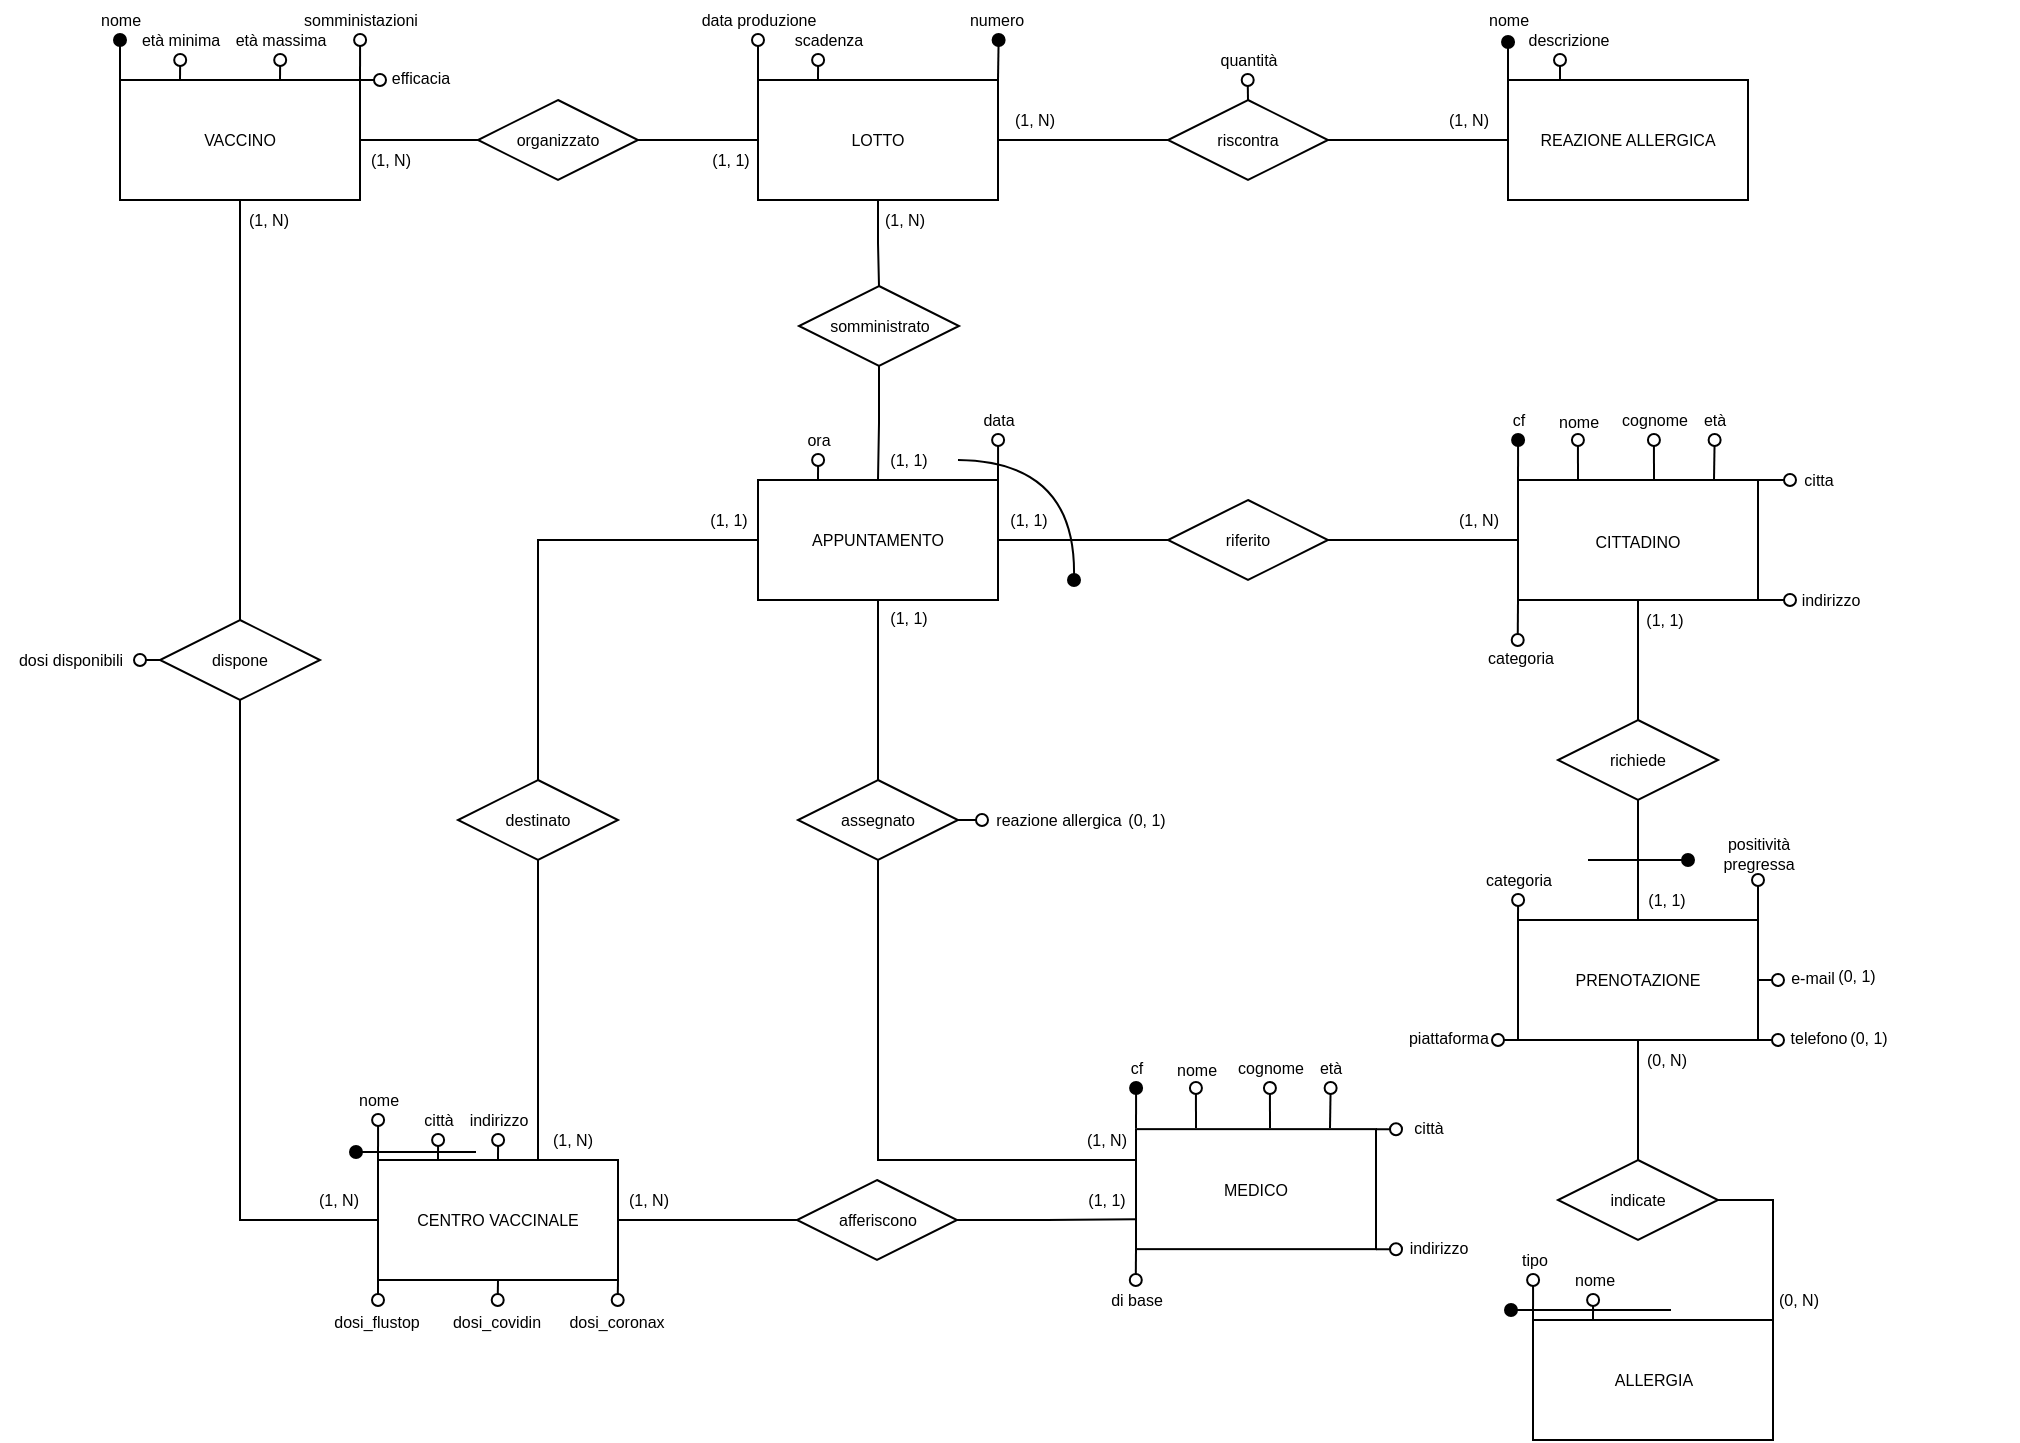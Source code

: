 <mxfile version="14.6.13" type="device"><diagram id="PNQN9vuJl9_ZLc1ytmeI" name="Page-1"><mxGraphModel dx="1284" dy="322" grid="1" gridSize="10" guides="1" tooltips="1" connect="1" arrows="1" fold="1" page="1" pageScale="1" pageWidth="850" pageHeight="1100" math="0" shadow="0"><root><mxCell id="0"/><mxCell id="1" parent="0"/><mxCell id="hqawdTsJayd_oZ4ZYW08-12" style="edgeStyle=orthogonalEdgeStyle;rounded=0;orthogonalLoop=1;jettySize=auto;html=1;exitX=1;exitY=0.5;exitDx=0;exitDy=0;entryX=0;entryY=0.75;entryDx=0;entryDy=0;fontSize=8;endArrow=none;endFill=0;" parent="1" source="o7nWna8klHZdk99mOdJz-3" target="hqawdTsJayd_oZ4ZYW08-10" edge="1"><mxGeometry relative="1" as="geometry"/></mxCell><mxCell id="o7nWna8klHZdk99mOdJz-3" value="afferiscono" style="rhombus;whiteSpace=wrap;html=1;fontSize=8;" parent="1" vertex="1"><mxGeometry x="129.5" y="710" width="80" height="40" as="geometry"/></mxCell><mxCell id="o7nWna8klHZdk99mOdJz-8" style="edgeStyle=orthogonalEdgeStyle;rounded=0;orthogonalLoop=1;jettySize=auto;html=1;exitX=1;exitY=0.5;exitDx=0;exitDy=0;entryX=0;entryY=0.5;entryDx=0;entryDy=0;endArrow=none;endFill=0;" parent="1" source="tKfBkLTaQ_D8_wfKuV5w-47" target="o7nWna8klHZdk99mOdJz-3" edge="1"><mxGeometry x="-150" y="120" as="geometry"/></mxCell><mxCell id="76dktcttCmMmpiMVXnl8-23" style="edgeStyle=orthogonalEdgeStyle;rounded=0;orthogonalLoop=1;jettySize=auto;html=1;exitX=0.5;exitY=1;exitDx=0;exitDy=0;fontSize=8;endArrow=none;endFill=0;entryX=0.5;entryY=0;entryDx=0;entryDy=0;" parent="1" source="tKfBkLTaQ_D8_wfKuV5w-148" target="tKfBkLTaQ_D8_wfKuV5w-86" edge="1"><mxGeometry relative="1" as="geometry"><mxPoint x="169.207" y="360" as="targetPoint"/></mxGeometry></mxCell><mxCell id="tKfBkLTaQ_D8_wfKuV5w-148" value="somministrato" style="rhombus;whiteSpace=wrap;html=1;fontSize=8;" parent="1" vertex="1"><mxGeometry x="130.5" y="263" width="80" height="40" as="geometry"/></mxCell><mxCell id="o7nWna8klHZdk99mOdJz-14" style="edgeStyle=orthogonalEdgeStyle;rounded=0;orthogonalLoop=1;jettySize=auto;html=1;exitX=0.5;exitY=0;exitDx=0;exitDy=0;entryX=0;entryY=0.5;entryDx=0;entryDy=0;fontSize=8;endArrow=none;endFill=0;" parent="1" source="o7nWna8klHZdk99mOdJz-13" target="tKfBkLTaQ_D8_wfKuV5w-86" edge="1"><mxGeometry x="-90" y="120" as="geometry"/></mxCell><mxCell id="o7nWna8klHZdk99mOdJz-13" value="destinato" style="rhombus;whiteSpace=wrap;html=1;fontSize=8;" parent="1" vertex="1"><mxGeometry x="-40" y="510" width="80" height="40" as="geometry"/></mxCell><mxCell id="hqawdTsJayd_oZ4ZYW08-24" style="edgeStyle=orthogonalEdgeStyle;rounded=0;orthogonalLoop=1;jettySize=auto;html=1;exitX=0.5;exitY=1;exitDx=0;exitDy=0;fontSize=8;endArrow=none;endFill=0;" parent="1" source="hqawdTsJayd_oZ4ZYW08-23" edge="1"><mxGeometry relative="1" as="geometry"><mxPoint x="370" y="700" as="targetPoint"/><Array as="points"><mxPoint x="170" y="700"/></Array></mxGeometry></mxCell><mxCell id="hqawdTsJayd_oZ4ZYW08-25" style="edgeStyle=orthogonalEdgeStyle;rounded=0;orthogonalLoop=1;jettySize=auto;html=1;exitX=0.5;exitY=0;exitDx=0;exitDy=0;fontSize=8;endArrow=none;endFill=0;entryX=0.5;entryY=1;entryDx=0;entryDy=0;" parent="1" source="hqawdTsJayd_oZ4ZYW08-23" target="tKfBkLTaQ_D8_wfKuV5w-86" edge="1"><mxGeometry relative="1" as="geometry"><mxPoint x="212" y="590" as="targetPoint"/></mxGeometry></mxCell><mxCell id="qskiyY22Qom6RSsr9F_2-23" style="edgeStyle=orthogonalEdgeStyle;rounded=0;orthogonalLoop=1;jettySize=auto;html=1;exitX=1;exitY=0;exitDx=0;exitDy=0;fontSize=8;endArrow=oval;endFill=0;" parent="1" source="tKfBkLTaQ_D8_wfKuV5w-1" edge="1"><mxGeometry relative="1" as="geometry"><mxPoint x="626" y="360.143" as="targetPoint"/></mxGeometry></mxCell><mxCell id="qskiyY22Qom6RSsr9F_2-25" style="edgeStyle=orthogonalEdgeStyle;rounded=0;orthogonalLoop=1;jettySize=auto;html=1;exitX=1;exitY=1;exitDx=0;exitDy=0;fontSize=8;endArrow=oval;endFill=0;" parent="1" source="tKfBkLTaQ_D8_wfKuV5w-1" edge="1"><mxGeometry relative="1" as="geometry"><mxPoint x="626" y="420.143" as="targetPoint"/></mxGeometry></mxCell><mxCell id="qskiyY22Qom6RSsr9F_2-26" value="indirizzo" style="text;html=1;align=center;verticalAlign=middle;resizable=0;points=[];autosize=1;strokeColor=none;fontSize=8;" parent="1" vertex="1"><mxGeometry x="626" y="410" width="40" height="20" as="geometry"/></mxCell><mxCell id="FYBb2Ja0XoZLDasm5dmp-3" style="edgeStyle=orthogonalEdgeStyle;rounded=0;orthogonalLoop=1;jettySize=auto;html=1;exitX=1;exitY=0;exitDx=0;exitDy=0;fontSize=8;endArrow=oval;endFill=0;" parent="1" source="tKfBkLTaQ_D8_wfKuV5w-55" edge="1"><mxGeometry relative="1" as="geometry"><mxPoint x="610" y="560" as="targetPoint"/></mxGeometry></mxCell><mxCell id="FYBb2Ja0XoZLDasm5dmp-5" value="(1, 1)" style="text;html=1;align=center;verticalAlign=middle;resizable=0;points=[];autosize=1;strokeColor=none;fontSize=8;" parent="1" vertex="1"><mxGeometry x="170" y="419" width="30" height="20" as="geometry"/></mxCell><mxCell id="76dktcttCmMmpiMVXnl8-19" style="edgeStyle=orthogonalEdgeStyle;rounded=0;orthogonalLoop=1;jettySize=auto;html=1;exitX=0.75;exitY=0;exitDx=0;exitDy=0;fontSize=8;endArrow=none;endFill=0;entryX=0.5;entryY=1;entryDx=0;entryDy=0;" parent="1" edge="1"><mxGeometry relative="1" as="geometry"><mxPoint x="2.274e-13" y="550" as="targetPoint"/><mxPoint x="2.274e-13" y="700" as="sourcePoint"/></mxGeometry></mxCell><mxCell id="o7nWna8klHZdk99mOdJz-52" value="(1, N)" style="text;html=1;align=center;verticalAlign=middle;resizable=0;points=[];autosize=1;strokeColor=none;fontSize=8;" parent="1" vertex="1"><mxGeometry x="163" y="220" width="40" height="20" as="geometry"/></mxCell><mxCell id="76dktcttCmMmpiMVXnl8-30" value="(1, 1)" style="text;html=1;align=center;verticalAlign=middle;resizable=0;points=[];autosize=1;strokeColor=none;fontSize=8;" parent="1" vertex="1"><mxGeometry x="81" y="190" width="30" height="20" as="geometry"/></mxCell><mxCell id="76dktcttCmMmpiMVXnl8-37" style="edgeStyle=orthogonalEdgeStyle;rounded=0;orthogonalLoop=1;jettySize=auto;html=1;exitX=0;exitY=0.5;exitDx=0;exitDy=0;fontSize=8;endArrow=oval;endFill=0;" parent="1" source="76dktcttCmMmpiMVXnl8-31" edge="1"><mxGeometry relative="1" as="geometry"><mxPoint x="-199.0" y="450" as="targetPoint"/></mxGeometry></mxCell><mxCell id="76dktcttCmMmpiMVXnl8-31" value="dispone" style="rhombus;whiteSpace=wrap;html=1;fontSize=8;" parent="1" vertex="1"><mxGeometry x="-189" y="430" width="80" height="40" as="geometry"/></mxCell><mxCell id="76dktcttCmMmpiMVXnl8-32" style="edgeStyle=orthogonalEdgeStyle;rounded=0;orthogonalLoop=1;jettySize=auto;html=1;exitX=0;exitY=0.5;exitDx=0;exitDy=0;entryX=0.5;entryY=1;entryDx=0;entryDy=0;fontSize=8;endArrow=none;endFill=0;" parent="1" source="tKfBkLTaQ_D8_wfKuV5w-47" target="76dktcttCmMmpiMVXnl8-31" edge="1"><mxGeometry relative="1" as="geometry"/></mxCell><mxCell id="76dktcttCmMmpiMVXnl8-33" style="edgeStyle=orthogonalEdgeStyle;rounded=0;orthogonalLoop=1;jettySize=auto;html=1;exitX=0.5;exitY=1;exitDx=0;exitDy=0;entryX=0.5;entryY=0;entryDx=0;entryDy=0;fontSize=8;endArrow=none;endFill=0;" parent="1" source="tKfBkLTaQ_D8_wfKuV5w-24" target="76dktcttCmMmpiMVXnl8-31" edge="1"><mxGeometry relative="1" as="geometry"/></mxCell><mxCell id="76dktcttCmMmpiMVXnl8-38" value="dosi disponibili" style="text;html=1;align=center;verticalAlign=middle;resizable=0;points=[];autosize=1;strokeColor=none;fontSize=8;" parent="1" vertex="1"><mxGeometry x="-269" y="440" width="70" height="20" as="geometry"/></mxCell><mxCell id="76dktcttCmMmpiMVXnl8-40" style="edgeStyle=orthogonalEdgeStyle;rounded=0;orthogonalLoop=1;jettySize=auto;html=1;exitX=1;exitY=0;exitDx=0;exitDy=0;fontSize=8;endArrow=oval;endFill=1;" parent="1" source="tKfBkLTaQ_D8_wfKuV5w-37" edge="1"><mxGeometry relative="1" as="geometry"><mxPoint x="230.31" y="140" as="targetPoint"/></mxGeometry></mxCell><mxCell id="tKfBkLTaQ_D8_wfKuV5w-92" value="" style="group" parent="1" vertex="1" connectable="0"><mxGeometry x="95" y="320" width="135" height="100" as="geometry"/></mxCell><mxCell id="tKfBkLTaQ_D8_wfKuV5w-89" style="edgeStyle=orthogonalEdgeStyle;rounded=0;orthogonalLoop=1;jettySize=auto;html=1;exitX=0.25;exitY=0;exitDx=0;exitDy=0;fontSize=8;endArrow=oval;endFill=0;" parent="tKfBkLTaQ_D8_wfKuV5w-92" source="tKfBkLTaQ_D8_wfKuV5w-86" edge="1"><mxGeometry relative="1" as="geometry"><mxPoint x="45.048" y="30" as="targetPoint"/></mxGeometry></mxCell><mxCell id="tKfBkLTaQ_D8_wfKuV5w-86" value="APPUNTAMENTO" style="whiteSpace=wrap;html=1;fontSize=8;" parent="tKfBkLTaQ_D8_wfKuV5w-92" vertex="1"><mxGeometry x="15" y="40" width="120" height="60" as="geometry"/></mxCell><mxCell id="tKfBkLTaQ_D8_wfKuV5w-90" value="ora" style="text;html=1;align=center;verticalAlign=middle;resizable=0;points=[];autosize=1;strokeColor=none;fontSize=8;" parent="tKfBkLTaQ_D8_wfKuV5w-92" vertex="1"><mxGeometry x="30" y="10" width="30" height="20" as="geometry"/></mxCell><mxCell id="o7nWna8klHZdk99mOdJz-51" value="(1, 1)" style="text;html=1;align=center;verticalAlign=middle;resizable=0;points=[];autosize=1;strokeColor=none;fontSize=8;" parent="tKfBkLTaQ_D8_wfKuV5w-92" vertex="1"><mxGeometry x="75" y="20" width="30" height="20" as="geometry"/></mxCell><mxCell id="o7nWna8klHZdk99mOdJz-50" value="(1, 1)" style="text;html=1;align=center;verticalAlign=middle;resizable=0;points=[];autosize=1;strokeColor=none;fontSize=8;" parent="tKfBkLTaQ_D8_wfKuV5w-92" vertex="1"><mxGeometry x="-15" y="50" width="30" height="20" as="geometry"/></mxCell><mxCell id="ueJ-CtHPMffEbMlsAUJK-15" value="(1, 1)" style="text;html=1;align=center;verticalAlign=middle;resizable=0;points=[];autosize=1;strokeColor=none;fontSize=8;" parent="1" vertex="1"><mxGeometry x="230" y="370" width="30" height="20" as="geometry"/></mxCell><mxCell id="ueJ-CtHPMffEbMlsAUJK-13" style="edgeStyle=orthogonalEdgeStyle;rounded=0;orthogonalLoop=1;jettySize=auto;html=1;exitX=0;exitY=0.5;exitDx=0;exitDy=0;entryX=1;entryY=0.5;entryDx=0;entryDy=0;fontSize=8;endArrow=none;endFill=0;" parent="1" source="ueJ-CtHPMffEbMlsAUJK-12" target="tKfBkLTaQ_D8_wfKuV5w-86" edge="1"><mxGeometry x="250" y="320" as="geometry"/></mxCell><mxCell id="tKfBkLTaQ_D8_wfKuV5w-87" style="edgeStyle=orthogonalEdgeStyle;rounded=0;orthogonalLoop=1;jettySize=auto;html=1;exitX=0;exitY=0;exitDx=0;exitDy=0;fontSize=8;endArrow=oval;endFill=0;" parent="1" edge="1"><mxGeometry x="250" y="320" as="geometry"><mxPoint x="230.048" y="340" as="targetPoint"/><mxPoint x="230" y="360" as="sourcePoint"/></mxGeometry></mxCell><mxCell id="tKfBkLTaQ_D8_wfKuV5w-88" value="data" style="text;html=1;align=center;verticalAlign=middle;resizable=0;points=[];autosize=1;strokeColor=none;fontSize=8;" parent="1" vertex="1"><mxGeometry x="215" y="320" width="30" height="20" as="geometry"/></mxCell><mxCell id="hqawdTsJayd_oZ4ZYW08-34" value="" style="endArrow=oval;html=1;fontSize=8;edgeStyle=orthogonalEdgeStyle;curved=1;endFill=1;" parent="1" edge="1"><mxGeometry x="250" y="320" width="50" height="50" as="geometry"><mxPoint x="210" y="350" as="sourcePoint"/><mxPoint x="268" y="410" as="targetPoint"/></mxGeometry></mxCell><mxCell id="tKfBkLTaQ_D8_wfKuV5w-85" value="" style="group" parent="1" vertex="1" connectable="0"><mxGeometry x="390" y="550" width="350" height="270" as="geometry"/></mxCell><mxCell id="tKfBkLTaQ_D8_wfKuV5w-64" style="edgeStyle=orthogonalEdgeStyle;rounded=0;orthogonalLoop=1;jettySize=auto;html=1;exitX=0;exitY=0;exitDx=0;exitDy=0;fontSize=8;endArrow=oval;endFill=0;" parent="tKfBkLTaQ_D8_wfKuV5w-85" source="tKfBkLTaQ_D8_wfKuV5w-55" edge="1"><mxGeometry relative="1" as="geometry"><mxPoint x="100.048" y="20" as="targetPoint"/></mxGeometry></mxCell><mxCell id="tKfBkLTaQ_D8_wfKuV5w-55" value="PRENOTAZIONE" style="whiteSpace=wrap;html=1;fontSize=8;" parent="tKfBkLTaQ_D8_wfKuV5w-85" vertex="1"><mxGeometry x="100" y="30" width="120" height="60" as="geometry"/></mxCell><mxCell id="tKfBkLTaQ_D8_wfKuV5w-65" value="categoria" style="text;html=1;align=center;verticalAlign=middle;resizable=0;points=[];autosize=1;strokeColor=none;fontSize=8;" parent="tKfBkLTaQ_D8_wfKuV5w-85" vertex="1"><mxGeometry x="75" width="50" height="20" as="geometry"/></mxCell><mxCell id="o7nWna8klHZdk99mOdJz-44" value="(0, N)" style="text;html=1;align=center;verticalAlign=middle;resizable=0;points=[];autosize=1;strokeColor=none;fontSize=8;" parent="tKfBkLTaQ_D8_wfKuV5w-85" vertex="1"><mxGeometry x="154" y="90" width="40" height="20" as="geometry"/></mxCell><mxCell id="tKfBkLTaQ_D8_wfKuV5w-135" value="(1, 1)" style="text;html=1;align=center;verticalAlign=middle;resizable=0;points=[];autosize=1;strokeColor=none;fontSize=8;" parent="tKfBkLTaQ_D8_wfKuV5w-85" vertex="1"><mxGeometry x="159" y="10" width="30" height="20" as="geometry"/></mxCell><mxCell id="nry2d5g6yjReDA9xDOgQ-3" value="" style="endArrow=oval;html=1;endFill=1;" parent="tKfBkLTaQ_D8_wfKuV5w-85" edge="1"><mxGeometry width="50" height="50" relative="1" as="geometry"><mxPoint x="135" as="sourcePoint"/><mxPoint x="185" as="targetPoint"/></mxGeometry></mxCell><mxCell id="o7nWna8klHZdk99mOdJz-25" value="indicate" style="rhombus;whiteSpace=wrap;html=1;fontSize=8;" parent="tKfBkLTaQ_D8_wfKuV5w-85" vertex="1"><mxGeometry x="120" y="150" width="80" height="40" as="geometry"/></mxCell><mxCell id="o7nWna8klHZdk99mOdJz-27" style="edgeStyle=orthogonalEdgeStyle;rounded=0;orthogonalLoop=1;jettySize=auto;html=1;exitX=0.5;exitY=0;exitDx=0;exitDy=0;entryX=0.5;entryY=1;entryDx=0;entryDy=0;fontSize=8;endArrow=none;endFill=0;" parent="tKfBkLTaQ_D8_wfKuV5w-85" source="o7nWna8klHZdk99mOdJz-25" target="tKfBkLTaQ_D8_wfKuV5w-55" edge="1"><mxGeometry x="-561" y="-430" as="geometry"/></mxCell><mxCell id="ueJ-CtHPMffEbMlsAUJK-19" value="" style="group" parent="tKfBkLTaQ_D8_wfKuV5w-85" vertex="1" connectable="0"><mxGeometry x="92.5" y="190" width="135" height="100" as="geometry"/></mxCell><mxCell id="tKfBkLTaQ_D8_wfKuV5w-83" value="" style="group" parent="ueJ-CtHPMffEbMlsAUJK-19" vertex="1" connectable="0"><mxGeometry width="135" height="100" as="geometry"/></mxCell><mxCell id="tKfBkLTaQ_D8_wfKuV5w-79" style="edgeStyle=orthogonalEdgeStyle;rounded=0;orthogonalLoop=1;jettySize=auto;html=1;exitX=0;exitY=0;exitDx=0;exitDy=0;fontSize=8;endArrow=oval;endFill=0;" parent="tKfBkLTaQ_D8_wfKuV5w-83" source="tKfBkLTaQ_D8_wfKuV5w-77" edge="1"><mxGeometry relative="1" as="geometry"><mxPoint x="15.048" y="20" as="targetPoint"/></mxGeometry></mxCell><mxCell id="tKfBkLTaQ_D8_wfKuV5w-81" style="edgeStyle=orthogonalEdgeStyle;rounded=0;orthogonalLoop=1;jettySize=auto;html=1;exitX=0.25;exitY=0;exitDx=0;exitDy=0;fontSize=8;endArrow=oval;endFill=0;" parent="tKfBkLTaQ_D8_wfKuV5w-83" source="tKfBkLTaQ_D8_wfKuV5w-77" edge="1"><mxGeometry relative="1" as="geometry"><mxPoint x="45.048" y="30" as="targetPoint"/></mxGeometry></mxCell><mxCell id="tKfBkLTaQ_D8_wfKuV5w-77" value="ALLERGIA" style="whiteSpace=wrap;html=1;fontSize=8;" parent="tKfBkLTaQ_D8_wfKuV5w-83" vertex="1"><mxGeometry x="15" y="40" width="120" height="60" as="geometry"/></mxCell><mxCell id="tKfBkLTaQ_D8_wfKuV5w-80" value="tipo" style="text;html=1;align=center;verticalAlign=middle;resizable=0;points=[];autosize=1;strokeColor=none;fontSize=8;" parent="tKfBkLTaQ_D8_wfKuV5w-83" vertex="1"><mxGeometry width="30" height="20" as="geometry"/></mxCell><mxCell id="tKfBkLTaQ_D8_wfKuV5w-82" value="nome" style="text;html=1;align=center;verticalAlign=middle;resizable=0;points=[];autosize=1;strokeColor=none;fontSize=8;" parent="tKfBkLTaQ_D8_wfKuV5w-83" vertex="1"><mxGeometry x="25" y="10" width="40" height="20" as="geometry"/></mxCell><mxCell id="o7nWna8klHZdk99mOdJz-67" value="" style="endArrow=none;html=1;fontSize=8;startArrow=oval;startFill=1;" parent="ueJ-CtHPMffEbMlsAUJK-19" edge="1"><mxGeometry width="50" height="50" relative="1" as="geometry"><mxPoint x="4" y="35" as="sourcePoint"/><mxPoint x="84" y="35" as="targetPoint"/></mxGeometry></mxCell><mxCell id="o7nWna8klHZdk99mOdJz-26" style="edgeStyle=orthogonalEdgeStyle;rounded=0;orthogonalLoop=1;jettySize=auto;html=1;exitX=1;exitY=0.5;exitDx=0;exitDy=0;fontSize=8;endArrow=none;endFill=0;entryX=1;entryY=0;entryDx=0;entryDy=0;" parent="tKfBkLTaQ_D8_wfKuV5w-85" source="o7nWna8klHZdk99mOdJz-25" target="tKfBkLTaQ_D8_wfKuV5w-77" edge="1"><mxGeometry x="-140" y="-234" as="geometry"><mxPoint x="670" y="-284" as="targetPoint"/></mxGeometry></mxCell><mxCell id="o7nWna8klHZdk99mOdJz-43" value="(0, N)" style="text;html=1;align=center;verticalAlign=middle;resizable=0;points=[];autosize=1;strokeColor=none;fontSize=8;" parent="tKfBkLTaQ_D8_wfKuV5w-85" vertex="1"><mxGeometry x="220" y="210" width="40" height="20" as="geometry"/></mxCell><mxCell id="CWNgEFLLKLelx8sppYe_-4" value="piattaforma" style="text;html=1;align=center;verticalAlign=middle;resizable=0;points=[];autosize=1;strokeColor=none;fontSize=8;" parent="tKfBkLTaQ_D8_wfKuV5w-85" vertex="1"><mxGeometry x="35" y="79" width="60" height="20" as="geometry"/></mxCell><mxCell id="CWNgEFLLKLelx8sppYe_-7" value="e-mail" style="text;html=1;align=center;verticalAlign=middle;resizable=0;points=[];autosize=1;strokeColor=none;fontSize=8;" parent="tKfBkLTaQ_D8_wfKuV5w-85" vertex="1"><mxGeometry x="226.5" y="49" width="40" height="20" as="geometry"/></mxCell><mxCell id="CWNgEFLLKLelx8sppYe_-10" value="(0, 1)" style="text;html=1;align=center;verticalAlign=middle;resizable=0;points=[];autosize=1;strokeColor=none;fontSize=8;" parent="tKfBkLTaQ_D8_wfKuV5w-85" vertex="1"><mxGeometry x="260" y="79" width="30" height="20" as="geometry"/></mxCell><mxCell id="CWNgEFLLKLelx8sppYe_-9" value="(0, 1)" style="text;html=1;align=center;verticalAlign=middle;resizable=0;points=[];autosize=1;strokeColor=none;fontSize=8;" parent="tKfBkLTaQ_D8_wfKuV5w-85" vertex="1"><mxGeometry x="254" y="48" width="30" height="20" as="geometry"/></mxCell><mxCell id="tKfBkLTaQ_D8_wfKuV5w-132" style="edgeStyle=orthogonalEdgeStyle;rounded=0;orthogonalLoop=1;jettySize=auto;html=1;exitX=0.5;exitY=1;exitDx=0;exitDy=0;fontSize=8;endArrow=none;endFill=0;entryX=0.5;entryY=0;entryDx=0;entryDy=0;" parent="1" source="tKfBkLTaQ_D8_wfKuV5w-1" target="tKfBkLTaQ_D8_wfKuV5w-131" edge="1"><mxGeometry x="-111" y="120" as="geometry"><mxPoint x="830" y="389.857" as="targetPoint"/></mxGeometry></mxCell><mxCell id="tKfBkLTaQ_D8_wfKuV5w-133" style="edgeStyle=orthogonalEdgeStyle;rounded=0;orthogonalLoop=1;jettySize=auto;html=1;exitX=0.5;exitY=1;exitDx=0;exitDy=0;fontSize=8;endArrow=none;endFill=0;entryX=0.5;entryY=0;entryDx=0;entryDy=0;" parent="1" source="tKfBkLTaQ_D8_wfKuV5w-131" target="tKfBkLTaQ_D8_wfKuV5w-55" edge="1"><mxGeometry x="-171" y="120" as="geometry"><mxPoint x="1000" y="389.857" as="targetPoint"/></mxGeometry></mxCell><mxCell id="tKfBkLTaQ_D8_wfKuV5w-134" value="(1, 1)" style="text;html=1;align=center;verticalAlign=middle;resizable=0;points=[];autosize=1;strokeColor=none;fontSize=8;" parent="1" vertex="1"><mxGeometry x="548" y="420" width="30" height="20" as="geometry"/></mxCell><mxCell id="tKfBkLTaQ_D8_wfKuV5w-39" value="" style="group;fontSize=8;" parent="1" vertex="1" connectable="0"><mxGeometry x="480" y="320" width="145" height="100" as="geometry"/></mxCell><mxCell id="tKfBkLTaQ_D8_wfKuV5w-2" style="edgeStyle=orthogonalEdgeStyle;rounded=0;orthogonalLoop=1;jettySize=auto;html=1;exitX=0;exitY=0;exitDx=0;exitDy=0;endArrow=oval;endFill=1;" parent="tKfBkLTaQ_D8_wfKuV5w-39" source="tKfBkLTaQ_D8_wfKuV5w-1" edge="1"><mxGeometry relative="1" as="geometry"><mxPoint x="10.048" y="20" as="targetPoint"/></mxGeometry></mxCell><mxCell id="tKfBkLTaQ_D8_wfKuV5w-1" value="&lt;font style=&quot;font-size: 8px&quot;&gt;CITTADINO&lt;/font&gt;" style="whiteSpace=wrap;html=1;" parent="tKfBkLTaQ_D8_wfKuV5w-39" vertex="1"><mxGeometry x="10" y="40" width="120" height="60" as="geometry"/></mxCell><mxCell id="tKfBkLTaQ_D8_wfKuV5w-3" value="cf" style="text;html=1;align=center;verticalAlign=middle;resizable=0;points=[];autosize=1;strokeColor=none;fontSize=8;" parent="tKfBkLTaQ_D8_wfKuV5w-39" vertex="1"><mxGeometry width="20" height="20" as="geometry"/></mxCell><mxCell id="ueJ-CtHPMffEbMlsAUJK-8" value="&lt;font style=&quot;font-size: 8px&quot;&gt;nome&lt;br&gt;&lt;/font&gt;" style="text;html=1;align=center;verticalAlign=middle;resizable=0;points=[];autosize=1;strokeColor=none;" parent="tKfBkLTaQ_D8_wfKuV5w-39" vertex="1"><mxGeometry x="20" width="40" height="20" as="geometry"/></mxCell><mxCell id="ueJ-CtHPMffEbMlsAUJK-9" value="cognome" style="text;html=1;align=center;verticalAlign=middle;resizable=0;points=[];autosize=1;strokeColor=none;fontSize=8;" parent="tKfBkLTaQ_D8_wfKuV5w-39" vertex="1"><mxGeometry x="53" width="50" height="20" as="geometry"/></mxCell><mxCell id="ueJ-CtHPMffEbMlsAUJK-10" value="età" style="text;html=1;align=center;verticalAlign=middle;resizable=0;points=[];autosize=1;strokeColor=none;fontSize=8;" parent="tKfBkLTaQ_D8_wfKuV5w-39" vertex="1"><mxGeometry x="93" width="30" height="20" as="geometry"/></mxCell><mxCell id="tKfBkLTaQ_D8_wfKuV5w-131" value="richiede" style="rhombus;whiteSpace=wrap;html=1;fontSize=8;" parent="1" vertex="1"><mxGeometry x="510" y="480" width="80" height="40" as="geometry"/></mxCell><mxCell id="ueJ-CtHPMffEbMlsAUJK-16" value="(1, N)" style="text;html=1;align=center;verticalAlign=middle;resizable=0;points=[];autosize=1;strokeColor=none;fontSize=8;" parent="1" vertex="1"><mxGeometry x="450" y="370" width="40" height="20" as="geometry"/></mxCell><mxCell id="ueJ-CtHPMffEbMlsAUJK-12" value="riferito" style="rhombus;whiteSpace=wrap;html=1;fontSize=8;" parent="1" vertex="1"><mxGeometry x="315" y="370" width="80" height="40" as="geometry"/></mxCell><mxCell id="ueJ-CtHPMffEbMlsAUJK-14" style="edgeStyle=orthogonalEdgeStyle;rounded=0;orthogonalLoop=1;jettySize=auto;html=1;exitX=1;exitY=0.5;exitDx=0;exitDy=0;entryX=0;entryY=0.5;entryDx=0;entryDy=0;fontSize=8;endArrow=none;endFill=0;" parent="1" source="ueJ-CtHPMffEbMlsAUJK-12" target="tKfBkLTaQ_D8_wfKuV5w-1" edge="1"><mxGeometry x="206" y="320" as="geometry"/></mxCell><mxCell id="nry2d5g6yjReDA9xDOgQ-8" style="edgeStyle=orthogonalEdgeStyle;rounded=0;orthogonalLoop=1;jettySize=auto;html=1;exitX=1;exitY=0;exitDx=0;exitDy=0;endArrow=oval;endFill=1;" parent="1" edge="1"><mxGeometry x="206" y="320" as="geometry"><mxPoint x="588" y="360" as="targetPoint"/><mxPoint x="588" y="360" as="sourcePoint"/></mxGeometry></mxCell><mxCell id="ueJ-CtHPMffEbMlsAUJK-4" style="edgeStyle=orthogonalEdgeStyle;rounded=0;orthogonalLoop=1;jettySize=auto;html=1;exitX=1;exitY=0;exitDx=0;exitDy=0;endArrow=oval;endFill=0;" parent="1" edge="1"><mxGeometry x="206" y="320" as="geometry"><mxPoint x="588.31" y="340.0" as="targetPoint"/><mxPoint x="588" y="360" as="sourcePoint"/></mxGeometry></mxCell><mxCell id="ueJ-CtHPMffEbMlsAUJK-5" style="edgeStyle=orthogonalEdgeStyle;rounded=0;orthogonalLoop=1;jettySize=auto;html=1;exitX=0.75;exitY=0;exitDx=0;exitDy=0;endArrow=oval;endFill=0;" parent="1" edge="1"><mxGeometry x="206" y="320" as="geometry"><mxPoint x="557.966" y="340.0" as="targetPoint"/><mxPoint x="558" y="360" as="sourcePoint"/></mxGeometry></mxCell><mxCell id="ueJ-CtHPMffEbMlsAUJK-6" style="edgeStyle=orthogonalEdgeStyle;rounded=0;orthogonalLoop=1;jettySize=auto;html=1;exitX=0.25;exitY=0;exitDx=0;exitDy=0;endArrow=oval;endFill=0;" parent="1" source="tKfBkLTaQ_D8_wfKuV5w-1" edge="1"><mxGeometry x="206" y="320" as="geometry"><mxPoint x="519.966" y="340.0" as="targetPoint"/></mxGeometry></mxCell><mxCell id="qskiyY22Qom6RSsr9F_2-24" value="citta" style="text;html=1;align=center;verticalAlign=middle;resizable=0;points=[];autosize=1;strokeColor=none;fontSize=8;" parent="1" vertex="1"><mxGeometry x="625" y="350" width="30" height="20" as="geometry"/></mxCell><mxCell id="tKfBkLTaQ_D8_wfKuV5w-95" value="organizzato" style="rhombus;whiteSpace=wrap;html=1;fontSize=8;" parent="1" vertex="1"><mxGeometry x="-30" y="170" width="80" height="40" as="geometry"/></mxCell><mxCell id="tKfBkLTaQ_D8_wfKuV5w-98" style="edgeStyle=orthogonalEdgeStyle;rounded=0;orthogonalLoop=1;jettySize=auto;html=1;exitX=0;exitY=0.5;exitDx=0;exitDy=0;entryX=1;entryY=0.5;entryDx=0;entryDy=0;fontSize=8;endArrow=none;endFill=0;" parent="1" source="tKfBkLTaQ_D8_wfKuV5w-37" target="tKfBkLTaQ_D8_wfKuV5w-95" edge="1"><mxGeometry x="-280" y="120" as="geometry"/></mxCell><mxCell id="tKfBkLTaQ_D8_wfKuV5w-99" style="edgeStyle=orthogonalEdgeStyle;rounded=0;orthogonalLoop=1;jettySize=auto;html=1;exitX=1;exitY=0.5;exitDx=0;exitDy=0;entryX=0;entryY=0.5;entryDx=0;entryDy=0;fontSize=8;endArrow=none;endFill=0;" parent="1" source="tKfBkLTaQ_D8_wfKuV5w-24" target="tKfBkLTaQ_D8_wfKuV5w-95" edge="1"><mxGeometry x="-90" y="120" as="geometry"/></mxCell><mxCell id="tKfBkLTaQ_D8_wfKuV5w-38" value="" style="group" parent="1" vertex="1" connectable="0"><mxGeometry x="-229" y="120" width="190" height="100" as="geometry"/></mxCell><mxCell id="tKfBkLTaQ_D8_wfKuV5w-25" style="edgeStyle=orthogonalEdgeStyle;rounded=0;orthogonalLoop=1;jettySize=auto;html=1;exitX=0;exitY=0;exitDx=0;exitDy=0;fontSize=8;endArrow=oval;endFill=1;" parent="tKfBkLTaQ_D8_wfKuV5w-38" source="tKfBkLTaQ_D8_wfKuV5w-24" edge="1"><mxGeometry relative="1" as="geometry"><mxPoint x="20" y="20" as="targetPoint"/></mxGeometry></mxCell><mxCell id="tKfBkLTaQ_D8_wfKuV5w-29" style="edgeStyle=orthogonalEdgeStyle;rounded=0;orthogonalLoop=1;jettySize=auto;html=1;exitX=0.25;exitY=0;exitDx=0;exitDy=0;fontSize=8;endArrow=oval;endFill=0;" parent="tKfBkLTaQ_D8_wfKuV5w-38" source="tKfBkLTaQ_D8_wfKuV5w-24" edge="1"><mxGeometry relative="1" as="geometry"><mxPoint x="50.093" y="30" as="targetPoint"/></mxGeometry></mxCell><mxCell id="tKfBkLTaQ_D8_wfKuV5w-31" style="edgeStyle=orthogonalEdgeStyle;rounded=0;orthogonalLoop=1;jettySize=auto;html=1;exitX=0.75;exitY=0;exitDx=0;exitDy=0;fontSize=8;endArrow=oval;endFill=0;" parent="tKfBkLTaQ_D8_wfKuV5w-38" edge="1"><mxGeometry relative="1" as="geometry"><mxPoint x="100.093" y="30" as="targetPoint"/><mxPoint x="100" y="40" as="sourcePoint"/></mxGeometry></mxCell><mxCell id="tKfBkLTaQ_D8_wfKuV5w-33" style="edgeStyle=orthogonalEdgeStyle;rounded=0;orthogonalLoop=1;jettySize=auto;html=1;exitX=1;exitY=0;exitDx=0;exitDy=0;fontSize=8;endArrow=oval;endFill=0;" parent="tKfBkLTaQ_D8_wfKuV5w-38" source="tKfBkLTaQ_D8_wfKuV5w-24" edge="1"><mxGeometry relative="1" as="geometry"><mxPoint x="150" y="40" as="targetPoint"/></mxGeometry></mxCell><mxCell id="tKfBkLTaQ_D8_wfKuV5w-35" style="edgeStyle=orthogonalEdgeStyle;rounded=0;orthogonalLoop=1;jettySize=auto;html=1;exitX=1;exitY=0;exitDx=0;exitDy=0;fontSize=8;endArrow=oval;endFill=0;" parent="tKfBkLTaQ_D8_wfKuV5w-38" source="tKfBkLTaQ_D8_wfKuV5w-24" edge="1"><mxGeometry relative="1" as="geometry"><mxPoint x="140.048" y="20" as="targetPoint"/></mxGeometry></mxCell><mxCell id="tKfBkLTaQ_D8_wfKuV5w-24" value="VACCINO" style="whiteSpace=wrap;html=1;fontSize=8;" parent="tKfBkLTaQ_D8_wfKuV5w-38" vertex="1"><mxGeometry x="20" y="40" width="120" height="60" as="geometry"/></mxCell><mxCell id="tKfBkLTaQ_D8_wfKuV5w-26" value="nome" style="text;html=1;align=center;verticalAlign=middle;resizable=0;points=[];autosize=1;strokeColor=none;fontSize=8;" parent="tKfBkLTaQ_D8_wfKuV5w-38" vertex="1"><mxGeometry width="40" height="20" as="geometry"/></mxCell><mxCell id="tKfBkLTaQ_D8_wfKuV5w-30" value="età minima" style="text;html=1;align=center;verticalAlign=middle;resizable=0;points=[];autosize=1;strokeColor=none;fontSize=8;" parent="tKfBkLTaQ_D8_wfKuV5w-38" vertex="1"><mxGeometry x="25" y="10" width="50" height="20" as="geometry"/></mxCell><mxCell id="tKfBkLTaQ_D8_wfKuV5w-32" value="età massima" style="text;html=1;align=center;verticalAlign=middle;resizable=0;points=[];autosize=1;strokeColor=none;fontSize=8;" parent="tKfBkLTaQ_D8_wfKuV5w-38" vertex="1"><mxGeometry x="70" y="10" width="60" height="20" as="geometry"/></mxCell><mxCell id="tKfBkLTaQ_D8_wfKuV5w-34" value="efficacia" style="text;html=1;align=center;verticalAlign=middle;resizable=0;points=[];autosize=1;strokeColor=none;fontSize=8;" parent="tKfBkLTaQ_D8_wfKuV5w-38" vertex="1"><mxGeometry x="150" y="29" width="40" height="20" as="geometry"/></mxCell><mxCell id="tKfBkLTaQ_D8_wfKuV5w-36" value="somministazioni" style="text;html=1;align=center;verticalAlign=middle;resizable=0;points=[];autosize=1;strokeColor=none;fontSize=8;" parent="tKfBkLTaQ_D8_wfKuV5w-38" vertex="1"><mxGeometry x="105" width="70" height="20" as="geometry"/></mxCell><mxCell id="76dktcttCmMmpiMVXnl8-29" value="(1, N)" style="text;html=1;align=center;verticalAlign=middle;resizable=0;points=[];autosize=1;strokeColor=none;fontSize=8;" parent="tKfBkLTaQ_D8_wfKuV5w-38" vertex="1"><mxGeometry x="135" y="70" width="40" height="20" as="geometry"/></mxCell><mxCell id="76dktcttCmMmpiMVXnl8-27" value="" style="group" parent="1" vertex="1" connectable="0"><mxGeometry x="75" y="120" width="193" height="100" as="geometry"/></mxCell><mxCell id="o7nWna8klHZdk99mOdJz-69" value="numero" style="text;html=1;align=center;verticalAlign=middle;resizable=0;points=[];autosize=1;strokeColor=none;fontSize=8;" parent="76dktcttCmMmpiMVXnl8-27" vertex="1"><mxGeometry x="134" width="40" height="20" as="geometry"/></mxCell><mxCell id="tKfBkLTaQ_D8_wfKuV5w-42" style="edgeStyle=orthogonalEdgeStyle;rounded=0;orthogonalLoop=1;jettySize=auto;html=1;exitX=0;exitY=0;exitDx=0;exitDy=0;fontSize=8;endArrow=oval;endFill=0;" parent="76dktcttCmMmpiMVXnl8-27" source="tKfBkLTaQ_D8_wfKuV5w-37" edge="1"><mxGeometry x="-90" y="120" as="geometry"><mxPoint x="35" y="20" as="targetPoint"/></mxGeometry></mxCell><mxCell id="tKfBkLTaQ_D8_wfKuV5w-44" style="edgeStyle=orthogonalEdgeStyle;rounded=0;orthogonalLoop=1;jettySize=auto;html=1;exitX=0.25;exitY=0;exitDx=0;exitDy=0;fontSize=8;endArrow=oval;endFill=0;" parent="76dktcttCmMmpiMVXnl8-27" source="tKfBkLTaQ_D8_wfKuV5w-37" edge="1"><mxGeometry x="-90" y="120" as="geometry"><mxPoint x="65.048" y="30" as="targetPoint"/></mxGeometry></mxCell><mxCell id="tKfBkLTaQ_D8_wfKuV5w-37" value="LOTTO" style="whiteSpace=wrap;html=1;fontSize=8;" parent="76dktcttCmMmpiMVXnl8-27" vertex="1"><mxGeometry x="35" y="40" width="120" height="60" as="geometry"/></mxCell><mxCell id="tKfBkLTaQ_D8_wfKuV5w-43" value="data produzione" style="text;html=1;align=center;verticalAlign=middle;resizable=0;points=[];autosize=1;strokeColor=none;fontSize=8;" parent="76dktcttCmMmpiMVXnl8-27" vertex="1"><mxGeometry width="70" height="20" as="geometry"/></mxCell><mxCell id="tKfBkLTaQ_D8_wfKuV5w-45" value="scadenza" style="text;html=1;align=center;verticalAlign=middle;resizable=0;points=[];autosize=1;strokeColor=none;fontSize=8;" parent="76dktcttCmMmpiMVXnl8-27" vertex="1"><mxGeometry x="45" y="10" width="50" height="20" as="geometry"/></mxCell><mxCell id="GbNHQA1mdmC8RncyNGnw-1" style="edgeStyle=orthogonalEdgeStyle;rounded=0;orthogonalLoop=1;jettySize=auto;html=1;exitX=0.5;exitY=1;exitDx=0;exitDy=0;entryX=0.5;entryY=0;entryDx=0;entryDy=0;endArrow=none;endFill=0;" parent="1" source="tKfBkLTaQ_D8_wfKuV5w-37" target="tKfBkLTaQ_D8_wfKuV5w-148" edge="1"><mxGeometry relative="1" as="geometry"/></mxCell><mxCell id="GbNHQA1mdmC8RncyNGnw-2" value="" style="group" parent="1" vertex="1" connectable="0"><mxGeometry x="292" y="644" width="208" height="110" as="geometry"/></mxCell><mxCell id="qskiyY22Qom6RSsr9F_2-31" style="edgeStyle=orthogonalEdgeStyle;rounded=0;orthogonalLoop=1;jettySize=auto;html=1;exitX=1;exitY=0;exitDx=0;exitDy=0;fontSize=8;endArrow=oval;endFill=0;" parent="GbNHQA1mdmC8RncyNGnw-2" source="hqawdTsJayd_oZ4ZYW08-10" edge="1"><mxGeometry relative="1" as="geometry"><mxPoint x="137" y="40.714" as="targetPoint"/></mxGeometry></mxCell><mxCell id="qskiyY22Qom6RSsr9F_2-32" style="edgeStyle=orthogonalEdgeStyle;rounded=0;orthogonalLoop=1;jettySize=auto;html=1;exitX=1;exitY=1;exitDx=0;exitDy=0;fontSize=8;endArrow=oval;endFill=0;" parent="GbNHQA1mdmC8RncyNGnw-2" source="hqawdTsJayd_oZ4ZYW08-10" edge="1"><mxGeometry relative="1" as="geometry"><mxPoint x="137" y="100.714" as="targetPoint"/></mxGeometry></mxCell><mxCell id="hqawdTsJayd_oZ4ZYW08-10" value="MEDICO" style="whiteSpace=wrap;html=1;fontSize=8;" parent="GbNHQA1mdmC8RncyNGnw-2" vertex="1"><mxGeometry x="7" y="40.57" width="120" height="60" as="geometry"/></mxCell><mxCell id="qskiyY22Qom6RSsr9F_2-3" style="edgeStyle=orthogonalEdgeStyle;rounded=0;orthogonalLoop=1;jettySize=auto;html=1;exitX=0;exitY=0;exitDx=0;exitDy=0;endArrow=oval;endFill=1;" parent="GbNHQA1mdmC8RncyNGnw-2" edge="1"><mxGeometry relative="1" as="geometry"><mxPoint x="7.048" y="20" as="targetPoint"/><mxPoint x="7" y="40" as="sourcePoint"/></mxGeometry></mxCell><mxCell id="qskiyY22Qom6RSsr9F_2-4" value="cf" style="text;html=1;align=center;verticalAlign=middle;resizable=0;points=[];autosize=1;strokeColor=none;fontSize=8;" parent="GbNHQA1mdmC8RncyNGnw-2" vertex="1"><mxGeometry x="-3" width="20" height="20" as="geometry"/></mxCell><mxCell id="qskiyY22Qom6RSsr9F_2-5" value="&lt;font style=&quot;font-size: 8px&quot;&gt;nome&lt;br&gt;&lt;/font&gt;" style="text;html=1;align=center;verticalAlign=middle;resizable=0;points=[];autosize=1;strokeColor=none;" parent="GbNHQA1mdmC8RncyNGnw-2" vertex="1"><mxGeometry x="17" width="40" height="20" as="geometry"/></mxCell><mxCell id="qskiyY22Qom6RSsr9F_2-6" value="cognome" style="text;html=1;align=center;verticalAlign=middle;resizable=0;points=[];autosize=1;strokeColor=none;fontSize=8;" parent="GbNHQA1mdmC8RncyNGnw-2" vertex="1"><mxGeometry x="49" width="50" height="20" as="geometry"/></mxCell><mxCell id="qskiyY22Qom6RSsr9F_2-7" value="età" style="text;html=1;align=center;verticalAlign=middle;resizable=0;points=[];autosize=1;strokeColor=none;fontSize=8;" parent="GbNHQA1mdmC8RncyNGnw-2" vertex="1"><mxGeometry x="89" width="30" height="20" as="geometry"/></mxCell><mxCell id="qskiyY22Qom6RSsr9F_2-8" style="edgeStyle=orthogonalEdgeStyle;rounded=0;orthogonalLoop=1;jettySize=auto;html=1;exitX=1;exitY=0;exitDx=0;exitDy=0;endArrow=oval;endFill=1;" parent="GbNHQA1mdmC8RncyNGnw-2" edge="1"><mxGeometry relative="1" as="geometry"><mxPoint x="104" y="40" as="targetPoint"/><mxPoint x="104" y="40" as="sourcePoint"/></mxGeometry></mxCell><mxCell id="qskiyY22Qom6RSsr9F_2-9" style="edgeStyle=orthogonalEdgeStyle;rounded=0;orthogonalLoop=1;jettySize=auto;html=1;exitX=1;exitY=0;exitDx=0;exitDy=0;endArrow=oval;endFill=0;" parent="GbNHQA1mdmC8RncyNGnw-2" edge="1"><mxGeometry relative="1" as="geometry"><mxPoint x="104.31" y="20" as="targetPoint"/><mxPoint x="104" y="40" as="sourcePoint"/></mxGeometry></mxCell><mxCell id="qskiyY22Qom6RSsr9F_2-10" style="edgeStyle=orthogonalEdgeStyle;rounded=0;orthogonalLoop=1;jettySize=auto;html=1;exitX=0.75;exitY=0;exitDx=0;exitDy=0;endArrow=oval;endFill=0;" parent="GbNHQA1mdmC8RncyNGnw-2" edge="1"><mxGeometry relative="1" as="geometry"><mxPoint x="73.966" y="20" as="targetPoint"/><mxPoint x="74" y="40" as="sourcePoint"/></mxGeometry></mxCell><mxCell id="qskiyY22Qom6RSsr9F_2-11" style="edgeStyle=orthogonalEdgeStyle;rounded=0;orthogonalLoop=1;jettySize=auto;html=1;endArrow=oval;endFill=0;" parent="GbNHQA1mdmC8RncyNGnw-2" edge="1"><mxGeometry relative="1" as="geometry"><mxPoint x="36.966" y="20" as="targetPoint"/><mxPoint x="37" y="40" as="sourcePoint"/></mxGeometry></mxCell><mxCell id="FYBb2Ja0XoZLDasm5dmp-9" value="(1, 1)" style="text;html=1;align=center;verticalAlign=middle;resizable=0;points=[];autosize=1;strokeColor=none;fontSize=8;" parent="GbNHQA1mdmC8RncyNGnw-2" vertex="1"><mxGeometry x="-23" y="66" width="30" height="20" as="geometry"/></mxCell><mxCell id="FYBb2Ja0XoZLDasm5dmp-1" value="città" style="text;html=1;align=center;verticalAlign=middle;resizable=0;points=[];autosize=1;strokeColor=none;fontSize=8;" parent="GbNHQA1mdmC8RncyNGnw-2" vertex="1"><mxGeometry x="138" y="30" width="30" height="20" as="geometry"/></mxCell><mxCell id="FYBb2Ja0XoZLDasm5dmp-6" value="(1, N)" style="text;html=1;align=center;verticalAlign=middle;resizable=0;points=[];autosize=1;strokeColor=none;fontSize=8;" parent="GbNHQA1mdmC8RncyNGnw-2" vertex="1"><mxGeometry x="-28" y="36" width="40" height="20" as="geometry"/></mxCell><mxCell id="Lm0-NKfoYEVnDTuaRy4x-1" value="indirizzo" style="text;html=1;align=center;verticalAlign=middle;resizable=0;points=[];autosize=1;strokeColor=none;fontSize=8;" parent="GbNHQA1mdmC8RncyNGnw-2" vertex="1"><mxGeometry x="138" y="90" width="40" height="20" as="geometry"/></mxCell><mxCell id="GbNHQA1mdmC8RncyNGnw-143" value="" style="group" parent="1" vertex="1" connectable="0"><mxGeometry x="-100" y="660" width="175" height="100" as="geometry"/></mxCell><mxCell id="o7nWna8klHZdk99mOdJz-9" value="(1, N)" style="text;html=1;align=center;verticalAlign=middle;resizable=0;points=[];autosize=1;strokeColor=none;fontSize=8;" parent="GbNHQA1mdmC8RncyNGnw-143" vertex="1"><mxGeometry x="135" y="50" width="40" height="20" as="geometry"/></mxCell><mxCell id="hqawdTsJayd_oZ4ZYW08-14" value="" style="group" parent="GbNHQA1mdmC8RncyNGnw-143" vertex="1" connectable="0"><mxGeometry width="140" height="100" as="geometry"/></mxCell><mxCell id="tKfBkLTaQ_D8_wfKuV5w-54" value="" style="group" parent="hqawdTsJayd_oZ4ZYW08-14" vertex="1" connectable="0"><mxGeometry width="140" height="100" as="geometry"/></mxCell><mxCell id="tKfBkLTaQ_D8_wfKuV5w-48" style="edgeStyle=orthogonalEdgeStyle;rounded=0;orthogonalLoop=1;jettySize=auto;html=1;exitX=0;exitY=0;exitDx=0;exitDy=0;fontSize=8;endArrow=oval;endFill=0;" parent="tKfBkLTaQ_D8_wfKuV5w-54" source="tKfBkLTaQ_D8_wfKuV5w-47" edge="1"><mxGeometry relative="1" as="geometry"><mxPoint x="20.048" y="20" as="targetPoint"/></mxGeometry></mxCell><mxCell id="tKfBkLTaQ_D8_wfKuV5w-50" style="edgeStyle=orthogonalEdgeStyle;rounded=0;orthogonalLoop=1;jettySize=auto;html=1;exitX=0.25;exitY=0;exitDx=0;exitDy=0;fontSize=8;endArrow=oval;endFill=0;" parent="tKfBkLTaQ_D8_wfKuV5w-54" source="tKfBkLTaQ_D8_wfKuV5w-47" edge="1"><mxGeometry relative="1" as="geometry"><mxPoint x="50.048" y="30" as="targetPoint"/></mxGeometry></mxCell><mxCell id="tKfBkLTaQ_D8_wfKuV5w-52" style="edgeStyle=orthogonalEdgeStyle;rounded=0;orthogonalLoop=1;jettySize=auto;html=1;exitX=0.5;exitY=0;exitDx=0;exitDy=0;fontSize=8;endArrow=oval;endFill=0;" parent="tKfBkLTaQ_D8_wfKuV5w-54" source="tKfBkLTaQ_D8_wfKuV5w-47" edge="1"><mxGeometry relative="1" as="geometry"><mxPoint x="80.048" y="30" as="targetPoint"/></mxGeometry></mxCell><mxCell id="tKfBkLTaQ_D8_wfKuV5w-47" value="CENTRO VACCINALE" style="whiteSpace=wrap;html=1;fontSize=8;" parent="tKfBkLTaQ_D8_wfKuV5w-54" vertex="1"><mxGeometry x="20" y="40" width="120" height="60" as="geometry"/></mxCell><mxCell id="tKfBkLTaQ_D8_wfKuV5w-49" value="nome" style="text;html=1;align=center;verticalAlign=middle;resizable=0;points=[];autosize=1;strokeColor=none;fontSize=8;" parent="tKfBkLTaQ_D8_wfKuV5w-54" vertex="1"><mxGeometry width="40" height="20" as="geometry"/></mxCell><mxCell id="tKfBkLTaQ_D8_wfKuV5w-51" value="città" style="text;html=1;align=center;verticalAlign=middle;resizable=0;points=[];autosize=1;strokeColor=none;fontSize=8;" parent="tKfBkLTaQ_D8_wfKuV5w-54" vertex="1"><mxGeometry x="35" y="10" width="30" height="20" as="geometry"/></mxCell><mxCell id="tKfBkLTaQ_D8_wfKuV5w-53" value="indirizzo" style="text;html=1;align=center;verticalAlign=middle;resizable=0;points=[];autosize=1;strokeColor=none;fontSize=8;" parent="tKfBkLTaQ_D8_wfKuV5w-54" vertex="1"><mxGeometry x="60" y="10" width="40" height="20" as="geometry"/></mxCell><mxCell id="o7nWna8klHZdk99mOdJz-49" value="(1, N)" style="text;html=1;align=center;verticalAlign=middle;resizable=0;points=[];autosize=1;strokeColor=none;fontSize=8;" parent="tKfBkLTaQ_D8_wfKuV5w-54" vertex="1"><mxGeometry x="97" y="20" width="40" height="20" as="geometry"/></mxCell><mxCell id="76dktcttCmMmpiMVXnl8-34" value="(1, N)" style="text;html=1;align=center;verticalAlign=middle;resizable=0;points=[];autosize=1;strokeColor=none;fontSize=8;" parent="tKfBkLTaQ_D8_wfKuV5w-54" vertex="1"><mxGeometry x="-20" y="50" width="40" height="20" as="geometry"/></mxCell><mxCell id="o7nWna8klHZdk99mOdJz-71" value="" style="endArrow=none;html=1;fontSize=8;startArrow=oval;startFill=1;" parent="hqawdTsJayd_oZ4ZYW08-14" edge="1"><mxGeometry x="-11" y="-460" width="50" height="50" as="geometry"><mxPoint x="9" y="36" as="sourcePoint"/><mxPoint x="69" y="36" as="targetPoint"/></mxGeometry></mxCell><mxCell id="e8--L63_jn24zEtnKRNK-1" value="(1, N)" style="text;html=1;align=center;verticalAlign=middle;resizable=0;points=[];autosize=1;strokeColor=none;fontSize=8;" parent="1" vertex="1"><mxGeometry x="228" y="170" width="40" height="20" as="geometry"/></mxCell><mxCell id="e8--L63_jn24zEtnKRNK-2" style="edgeStyle=none;rounded=0;orthogonalLoop=1;jettySize=auto;html=1;exitX=1;exitY=0.5;exitDx=0;exitDy=0;entryX=0;entryY=0.5;entryDx=0;entryDy=0;fontSize=8;startArrow=none;startFill=0;endArrow=none;endFill=0;" parent="1" source="e8--L63_jn24zEtnKRNK-3" target="e8--L63_jn24zEtnKRNK-5" edge="1"><mxGeometry relative="1" as="geometry"/></mxCell><mxCell id="e8--L63_jn24zEtnKRNK-11" style="edgeStyle=orthogonalEdgeStyle;rounded=0;orthogonalLoop=1;jettySize=auto;html=1;exitX=0;exitY=0.5;exitDx=0;exitDy=0;entryX=1;entryY=0.5;entryDx=0;entryDy=0;endArrow=none;endFill=0;" parent="1" source="e8--L63_jn24zEtnKRNK-3" target="tKfBkLTaQ_D8_wfKuV5w-37" edge="1"><mxGeometry relative="1" as="geometry"/></mxCell><mxCell id="izazyHJBASXa8ZD5X8Xy-1" style="edgeStyle=orthogonalEdgeStyle;rounded=0;orthogonalLoop=1;jettySize=auto;html=1;exitX=0.5;exitY=0;exitDx=0;exitDy=0;endArrow=oval;endFill=0;" parent="1" source="e8--L63_jn24zEtnKRNK-3" edge="1"><mxGeometry relative="1" as="geometry"><mxPoint x="354.857" y="160" as="targetPoint"/></mxGeometry></mxCell><mxCell id="e8--L63_jn24zEtnKRNK-3" value="riscontra" style="rhombus;whiteSpace=wrap;html=1;fontSize=8;" parent="1" vertex="1"><mxGeometry x="315" y="170" width="80" height="40" as="geometry"/></mxCell><mxCell id="e8--L63_jn24zEtnKRNK-4" value="" style="group" parent="1" vertex="1" connectable="0"><mxGeometry x="465" y="120" width="140" height="100" as="geometry"/></mxCell><mxCell id="e8--L63_jn24zEtnKRNK-5" value="REAZIONE ALLERGICA" style="whiteSpace=wrap;html=1;fontSize=8;" parent="e8--L63_jn24zEtnKRNK-4" vertex="1"><mxGeometry x="20" y="40" width="120" height="60" as="geometry"/></mxCell><mxCell id="e8--L63_jn24zEtnKRNK-6" value="nome" style="text;html=1;align=center;verticalAlign=middle;resizable=0;points=[];autosize=1;strokeColor=none;fontSize=8;" parent="e8--L63_jn24zEtnKRNK-4" vertex="1"><mxGeometry width="40" height="20" as="geometry"/></mxCell><mxCell id="e8--L63_jn24zEtnKRNK-7" style="edgeStyle=orthogonalEdgeStyle;rounded=0;orthogonalLoop=1;jettySize=auto;html=1;exitX=0;exitY=0;exitDx=0;exitDy=0;entryX=-0.033;entryY=0.552;entryDx=0;entryDy=0;entryPerimeter=0;fontSize=8;endArrow=oval;endFill=1;" parent="e8--L63_jn24zEtnKRNK-4" source="e8--L63_jn24zEtnKRNK-5" edge="1"><mxGeometry relative="1" as="geometry"><mxPoint x="20.02" y="21.01" as="targetPoint"/></mxGeometry></mxCell><mxCell id="e8--L63_jn24zEtnKRNK-8" value="descrizione" style="text;html=1;align=center;verticalAlign=middle;resizable=0;points=[];autosize=1;strokeColor=none;fontSize=8;" parent="e8--L63_jn24zEtnKRNK-4" vertex="1"><mxGeometry x="20" y="10" width="60" height="20" as="geometry"/></mxCell><mxCell id="e8--L63_jn24zEtnKRNK-9" style="edgeStyle=orthogonalEdgeStyle;rounded=0;orthogonalLoop=1;jettySize=auto;html=1;fontSize=8;endArrow=oval;endFill=0;" parent="1" edge="1"><mxGeometry relative="1" as="geometry"><mxPoint x="511" y="150" as="targetPoint"/><mxPoint x="511" y="160" as="sourcePoint"/></mxGeometry></mxCell><mxCell id="e8--L63_jn24zEtnKRNK-10" value="(1, N)" style="text;html=1;align=center;verticalAlign=middle;resizable=0;points=[];autosize=1;strokeColor=none;fontSize=8;" parent="1" vertex="1"><mxGeometry x="445" y="170" width="40" height="20" as="geometry"/></mxCell><mxCell id="e8--L63_jn24zEtnKRNK-12" style="edgeStyle=orthogonalEdgeStyle;rounded=0;orthogonalLoop=1;jettySize=auto;html=1;exitX=0;exitY=1;exitDx=0;exitDy=0;endArrow=oval;endFill=0;" parent="1" source="tKfBkLTaQ_D8_wfKuV5w-1" edge="1"><mxGeometry relative="1" as="geometry"><mxPoint x="489.862" y="440" as="targetPoint"/></mxGeometry></mxCell><mxCell id="e8--L63_jn24zEtnKRNK-13" value="categoria" style="text;html=1;align=center;verticalAlign=middle;resizable=0;points=[];autosize=1;strokeColor=none;fontSize=8;" parent="1" vertex="1"><mxGeometry x="466" y="439" width="50" height="20" as="geometry"/></mxCell><mxCell id="e8--L63_jn24zEtnKRNK-14" style="edgeStyle=orthogonalEdgeStyle;rounded=0;orthogonalLoop=1;jettySize=auto;html=1;exitX=0;exitY=1;exitDx=0;exitDy=0;fontSize=8;endArrow=oval;endFill=0;" parent="1" edge="1"><mxGeometry relative="1" as="geometry"><mxPoint x="298.897" y="760" as="targetPoint"/><mxPoint x="299" y="744.57" as="sourcePoint"/></mxGeometry></mxCell><mxCell id="e8--L63_jn24zEtnKRNK-15" value="di base" style="text;html=1;align=center;verticalAlign=middle;resizable=0;points=[];autosize=1;strokeColor=none;fontSize=8;" parent="1" vertex="1"><mxGeometry x="279" y="760" width="40" height="20" as="geometry"/></mxCell><mxCell id="e8--L63_jn24zEtnKRNK-16" value="" style="group" parent="1" vertex="1" connectable="0"><mxGeometry x="130" y="510" width="170" height="40" as="geometry"/></mxCell><mxCell id="hqawdTsJayd_oZ4ZYW08-23" value="assegnato" style="rhombus;whiteSpace=wrap;html=1;fontSize=8;" parent="e8--L63_jn24zEtnKRNK-16" vertex="1"><mxGeometry width="80" height="40" as="geometry"/></mxCell><mxCell id="lB78d8VztKST3P5V9xNd-12" value="reazione allergica" style="text;html=1;align=center;verticalAlign=middle;resizable=0;points=[];autosize=1;strokeColor=none;fontSize=8;" parent="e8--L63_jn24zEtnKRNK-16" vertex="1"><mxGeometry x="90" y="10" width="80" height="20" as="geometry"/></mxCell><mxCell id="lB78d8VztKST3P5V9xNd-11" style="edgeStyle=orthogonalEdgeStyle;rounded=0;orthogonalLoop=1;jettySize=auto;html=1;exitX=1;exitY=0.5;exitDx=0;exitDy=0;fontSize=8;endArrow=oval;endFill=0;" parent="e8--L63_jn24zEtnKRNK-16" source="hqawdTsJayd_oZ4ZYW08-23" edge="1"><mxGeometry relative="1" as="geometry"><mxPoint x="92" y="20.143" as="targetPoint"/></mxGeometry></mxCell><mxCell id="ueJ-CtHPMffEbMlsAUJK-18" value="positività &lt;br&gt;pregressa" style="text;html=1;align=center;verticalAlign=middle;resizable=0;points=[];autosize=1;strokeColor=none;fontSize=8;" parent="1" vertex="1"><mxGeometry x="585" y="532" width="50" height="30" as="geometry"/></mxCell><mxCell id="76dktcttCmMmpiMVXnl8-35" value="(1, N)" style="text;html=1;align=center;verticalAlign=middle;resizable=0;points=[];autosize=1;strokeColor=none;fontSize=8;" parent="1" vertex="1"><mxGeometry x="-155" y="220" width="40" height="20" as="geometry"/></mxCell><mxCell id="CWNgEFLLKLelx8sppYe_-2" style="edgeStyle=orthogonalEdgeStyle;rounded=0;orthogonalLoop=1;jettySize=auto;html=1;exitX=0;exitY=1;exitDx=0;exitDy=0;endArrow=oval;endFill=0;" parent="1" source="tKfBkLTaQ_D8_wfKuV5w-55" edge="1"><mxGeometry relative="1" as="geometry"><mxPoint x="480" y="640.095" as="targetPoint"/></mxGeometry></mxCell><mxCell id="CWNgEFLLKLelx8sppYe_-5" style="edgeStyle=orthogonalEdgeStyle;rounded=0;orthogonalLoop=1;jettySize=auto;html=1;exitX=1;exitY=1;exitDx=0;exitDy=0;fontSize=8;endArrow=oval;endFill=0;" parent="1" source="tKfBkLTaQ_D8_wfKuV5w-55" edge="1"><mxGeometry relative="1" as="geometry"><mxPoint x="620" y="640.095" as="targetPoint"/></mxGeometry></mxCell><mxCell id="CWNgEFLLKLelx8sppYe_-6" style="edgeStyle=orthogonalEdgeStyle;rounded=0;orthogonalLoop=1;jettySize=auto;html=1;exitX=1;exitY=0.5;exitDx=0;exitDy=0;fontSize=8;endArrow=oval;endFill=0;" parent="1" source="tKfBkLTaQ_D8_wfKuV5w-55" edge="1"><mxGeometry relative="1" as="geometry"><mxPoint x="620" y="610.095" as="targetPoint"/></mxGeometry></mxCell><mxCell id="CWNgEFLLKLelx8sppYe_-8" value="telefono" style="text;html=1;align=center;verticalAlign=middle;resizable=0;points=[];autosize=1;strokeColor=none;fontSize=8;" parent="1" vertex="1"><mxGeometry x="620" y="629" width="40" height="20" as="geometry"/></mxCell><mxCell id="izazyHJBASXa8ZD5X8Xy-2" value="quantità" style="text;html=1;align=center;verticalAlign=middle;resizable=0;points=[];autosize=1;strokeColor=none;fontSize=8;" parent="1" vertex="1"><mxGeometry x="335" y="140" width="40" height="20" as="geometry"/></mxCell><mxCell id="LQNwgl0kaR37Z5ZYHnPD-1" value="(0, 1)" style="text;html=1;align=center;verticalAlign=middle;resizable=0;points=[];autosize=1;strokeColor=none;fontSize=8;" parent="1" vertex="1"><mxGeometry x="289" y="520" width="30" height="20" as="geometry"/></mxCell><mxCell id="PufpYDBB4tlq1GDYAN6l-3" style="edgeStyle=orthogonalEdgeStyle;rounded=0;orthogonalLoop=1;jettySize=auto;html=1;exitX=0;exitY=1;exitDx=0;exitDy=0;fontSize=8;endArrow=oval;endFill=0;" parent="1" edge="1"><mxGeometry relative="1" as="geometry"><mxPoint x="-80" y="770" as="targetPoint"/><mxPoint x="-80" y="760" as="sourcePoint"/></mxGeometry></mxCell><mxCell id="PufpYDBB4tlq1GDYAN6l-4" value="dosi_flustop" style="text;html=1;align=center;verticalAlign=middle;resizable=0;points=[];autosize=1;strokeColor=none;fontSize=8;" parent="1" vertex="1"><mxGeometry x="-111" y="771" width="60" height="20" as="geometry"/></mxCell><mxCell id="PufpYDBB4tlq1GDYAN6l-5" value="dosi_covidin" style="text;html=1;align=center;verticalAlign=middle;resizable=0;points=[];autosize=1;strokeColor=none;fontSize=8;" parent="1" vertex="1"><mxGeometry x="-51" y="771" width="60" height="20" as="geometry"/></mxCell><mxCell id="PufpYDBB4tlq1GDYAN6l-6" value="dosi_coronax" style="text;html=1;align=center;verticalAlign=middle;resizable=0;points=[];autosize=1;strokeColor=none;fontSize=8;" parent="1" vertex="1"><mxGeometry x="9" y="771" width="60" height="20" as="geometry"/></mxCell><mxCell id="PufpYDBB4tlq1GDYAN6l-7" style="edgeStyle=orthogonalEdgeStyle;rounded=0;orthogonalLoop=1;jettySize=auto;html=1;exitX=1;exitY=1;exitDx=0;exitDy=0;fontSize=8;endArrow=oval;endFill=0;" parent="1" edge="1"><mxGeometry relative="1" as="geometry"><mxPoint x="39.857" y="770" as="targetPoint"/><mxPoint x="40" y="760" as="sourcePoint"/></mxGeometry></mxCell><mxCell id="PufpYDBB4tlq1GDYAN6l-8" style="edgeStyle=orthogonalEdgeStyle;rounded=0;orthogonalLoop=1;jettySize=auto;html=1;exitX=0.5;exitY=1;exitDx=0;exitDy=0;fontSize=8;endArrow=oval;endFill=0;" parent="1" edge="1"><mxGeometry relative="1" as="geometry"><mxPoint x="-20.143" y="770" as="targetPoint"/><mxPoint x="-20" y="760" as="sourcePoint"/></mxGeometry></mxCell></root></mxGraphModel></diagram></mxfile>